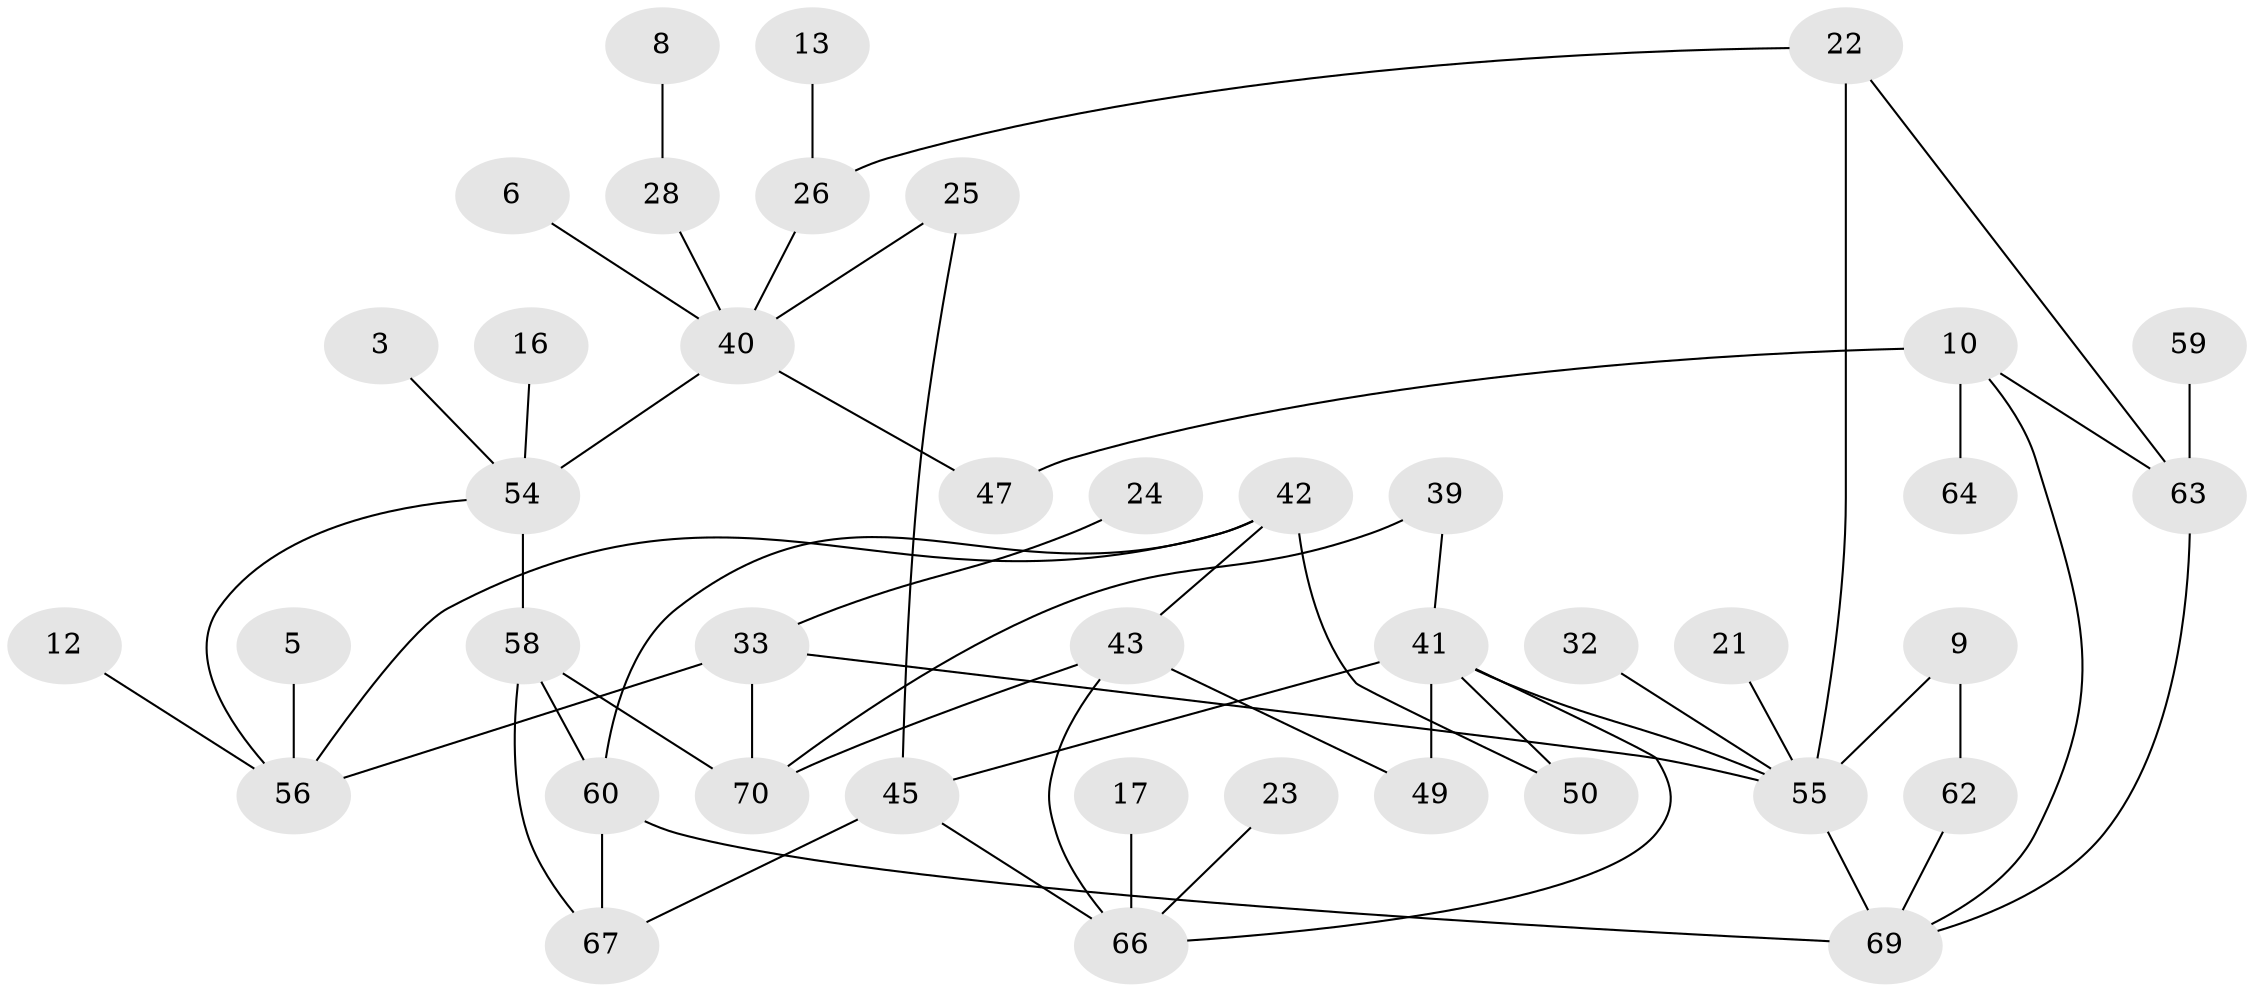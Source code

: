 // original degree distribution, {0: 0.17518248175182483, 3: 0.20437956204379562, 1: 0.30656934306569344, 2: 0.1897810218978102, 5: 0.043795620437956206, 4: 0.08029197080291971}
// Generated by graph-tools (version 1.1) at 2025/49/03/09/25 03:49:05]
// undirected, 41 vertices, 57 edges
graph export_dot {
graph [start="1"]
  node [color=gray90,style=filled];
  3;
  5;
  6;
  8;
  9;
  10;
  12;
  13;
  16;
  17;
  21;
  22;
  23;
  24;
  25;
  26;
  28;
  32;
  33;
  39;
  40;
  41;
  42;
  43;
  45;
  47;
  49;
  50;
  54;
  55;
  56;
  58;
  59;
  60;
  62;
  63;
  64;
  66;
  67;
  69;
  70;
  3 -- 54 [weight=1.0];
  5 -- 56 [weight=1.0];
  6 -- 40 [weight=1.0];
  8 -- 28 [weight=1.0];
  9 -- 55 [weight=1.0];
  9 -- 62 [weight=1.0];
  10 -- 47 [weight=1.0];
  10 -- 63 [weight=1.0];
  10 -- 64 [weight=1.0];
  10 -- 69 [weight=1.0];
  12 -- 56 [weight=1.0];
  13 -- 26 [weight=1.0];
  16 -- 54 [weight=1.0];
  17 -- 66 [weight=1.0];
  21 -- 55 [weight=1.0];
  22 -- 26 [weight=1.0];
  22 -- 55 [weight=1.0];
  22 -- 63 [weight=1.0];
  23 -- 66 [weight=1.0];
  24 -- 33 [weight=1.0];
  25 -- 40 [weight=1.0];
  25 -- 45 [weight=1.0];
  26 -- 40 [weight=1.0];
  28 -- 40 [weight=1.0];
  32 -- 55 [weight=1.0];
  33 -- 55 [weight=1.0];
  33 -- 56 [weight=1.0];
  33 -- 70 [weight=1.0];
  39 -- 41 [weight=1.0];
  39 -- 70 [weight=1.0];
  40 -- 47 [weight=1.0];
  40 -- 54 [weight=1.0];
  41 -- 45 [weight=1.0];
  41 -- 49 [weight=1.0];
  41 -- 50 [weight=1.0];
  41 -- 55 [weight=1.0];
  41 -- 66 [weight=1.0];
  42 -- 43 [weight=1.0];
  42 -- 50 [weight=1.0];
  42 -- 56 [weight=1.0];
  42 -- 60 [weight=1.0];
  43 -- 49 [weight=1.0];
  43 -- 66 [weight=1.0];
  43 -- 70 [weight=1.0];
  45 -- 66 [weight=1.0];
  45 -- 67 [weight=1.0];
  54 -- 56 [weight=1.0];
  54 -- 58 [weight=1.0];
  55 -- 69 [weight=2.0];
  58 -- 60 [weight=1.0];
  58 -- 67 [weight=1.0];
  58 -- 70 [weight=1.0];
  59 -- 63 [weight=1.0];
  60 -- 67 [weight=1.0];
  60 -- 69 [weight=1.0];
  62 -- 69 [weight=1.0];
  63 -- 69 [weight=1.0];
}
